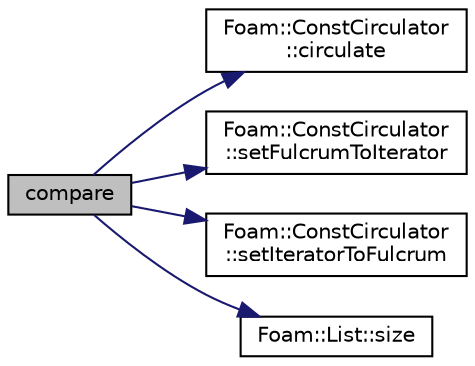 digraph "compare"
{
  bgcolor="transparent";
  edge [fontname="Helvetica",fontsize="10",labelfontname="Helvetica",labelfontsize="10"];
  node [fontname="Helvetica",fontsize="10",shape=record];
  rankdir="LR";
  Node1 [label="compare",height=0.2,width=0.4,color="black", fillcolor="grey75", style="filled", fontcolor="black"];
  Node1 -> Node2 [color="midnightblue",fontsize="10",style="solid",fontname="Helvetica"];
  Node2 [label="Foam::ConstCirculator\l::circulate",height=0.2,width=0.4,color="black",URL="$a00392.html#a8e383eb75e1bb1a055573422df46c730",tooltip="Circulate around the list in the given direction. "];
  Node1 -> Node3 [color="midnightblue",fontsize="10",style="solid",fontname="Helvetica"];
  Node3 [label="Foam::ConstCirculator\l::setFulcrumToIterator",height=0.2,width=0.4,color="black",URL="$a00392.html#a0edd186d9006997eff41cfb90a8994a7",tooltip="Set the fulcrum to the current position of the iterator. "];
  Node1 -> Node4 [color="midnightblue",fontsize="10",style="solid",fontname="Helvetica"];
  Node4 [label="Foam::ConstCirculator\l::setIteratorToFulcrum",height=0.2,width=0.4,color="black",URL="$a00392.html#a56b911982eba724908e1d6a83ed2cbd2",tooltip="Set the iterator to the current position of the fulcrum. "];
  Node1 -> Node5 [color="midnightblue",fontsize="10",style="solid",fontname="Helvetica"];
  Node5 [label="Foam::List::size",height=0.2,width=0.4,color="black",URL="$a01364.html#a8a5f6fa29bd4b500caf186f60245b384",tooltip="Override size to be inconsistent with allocated storage. "];
}
